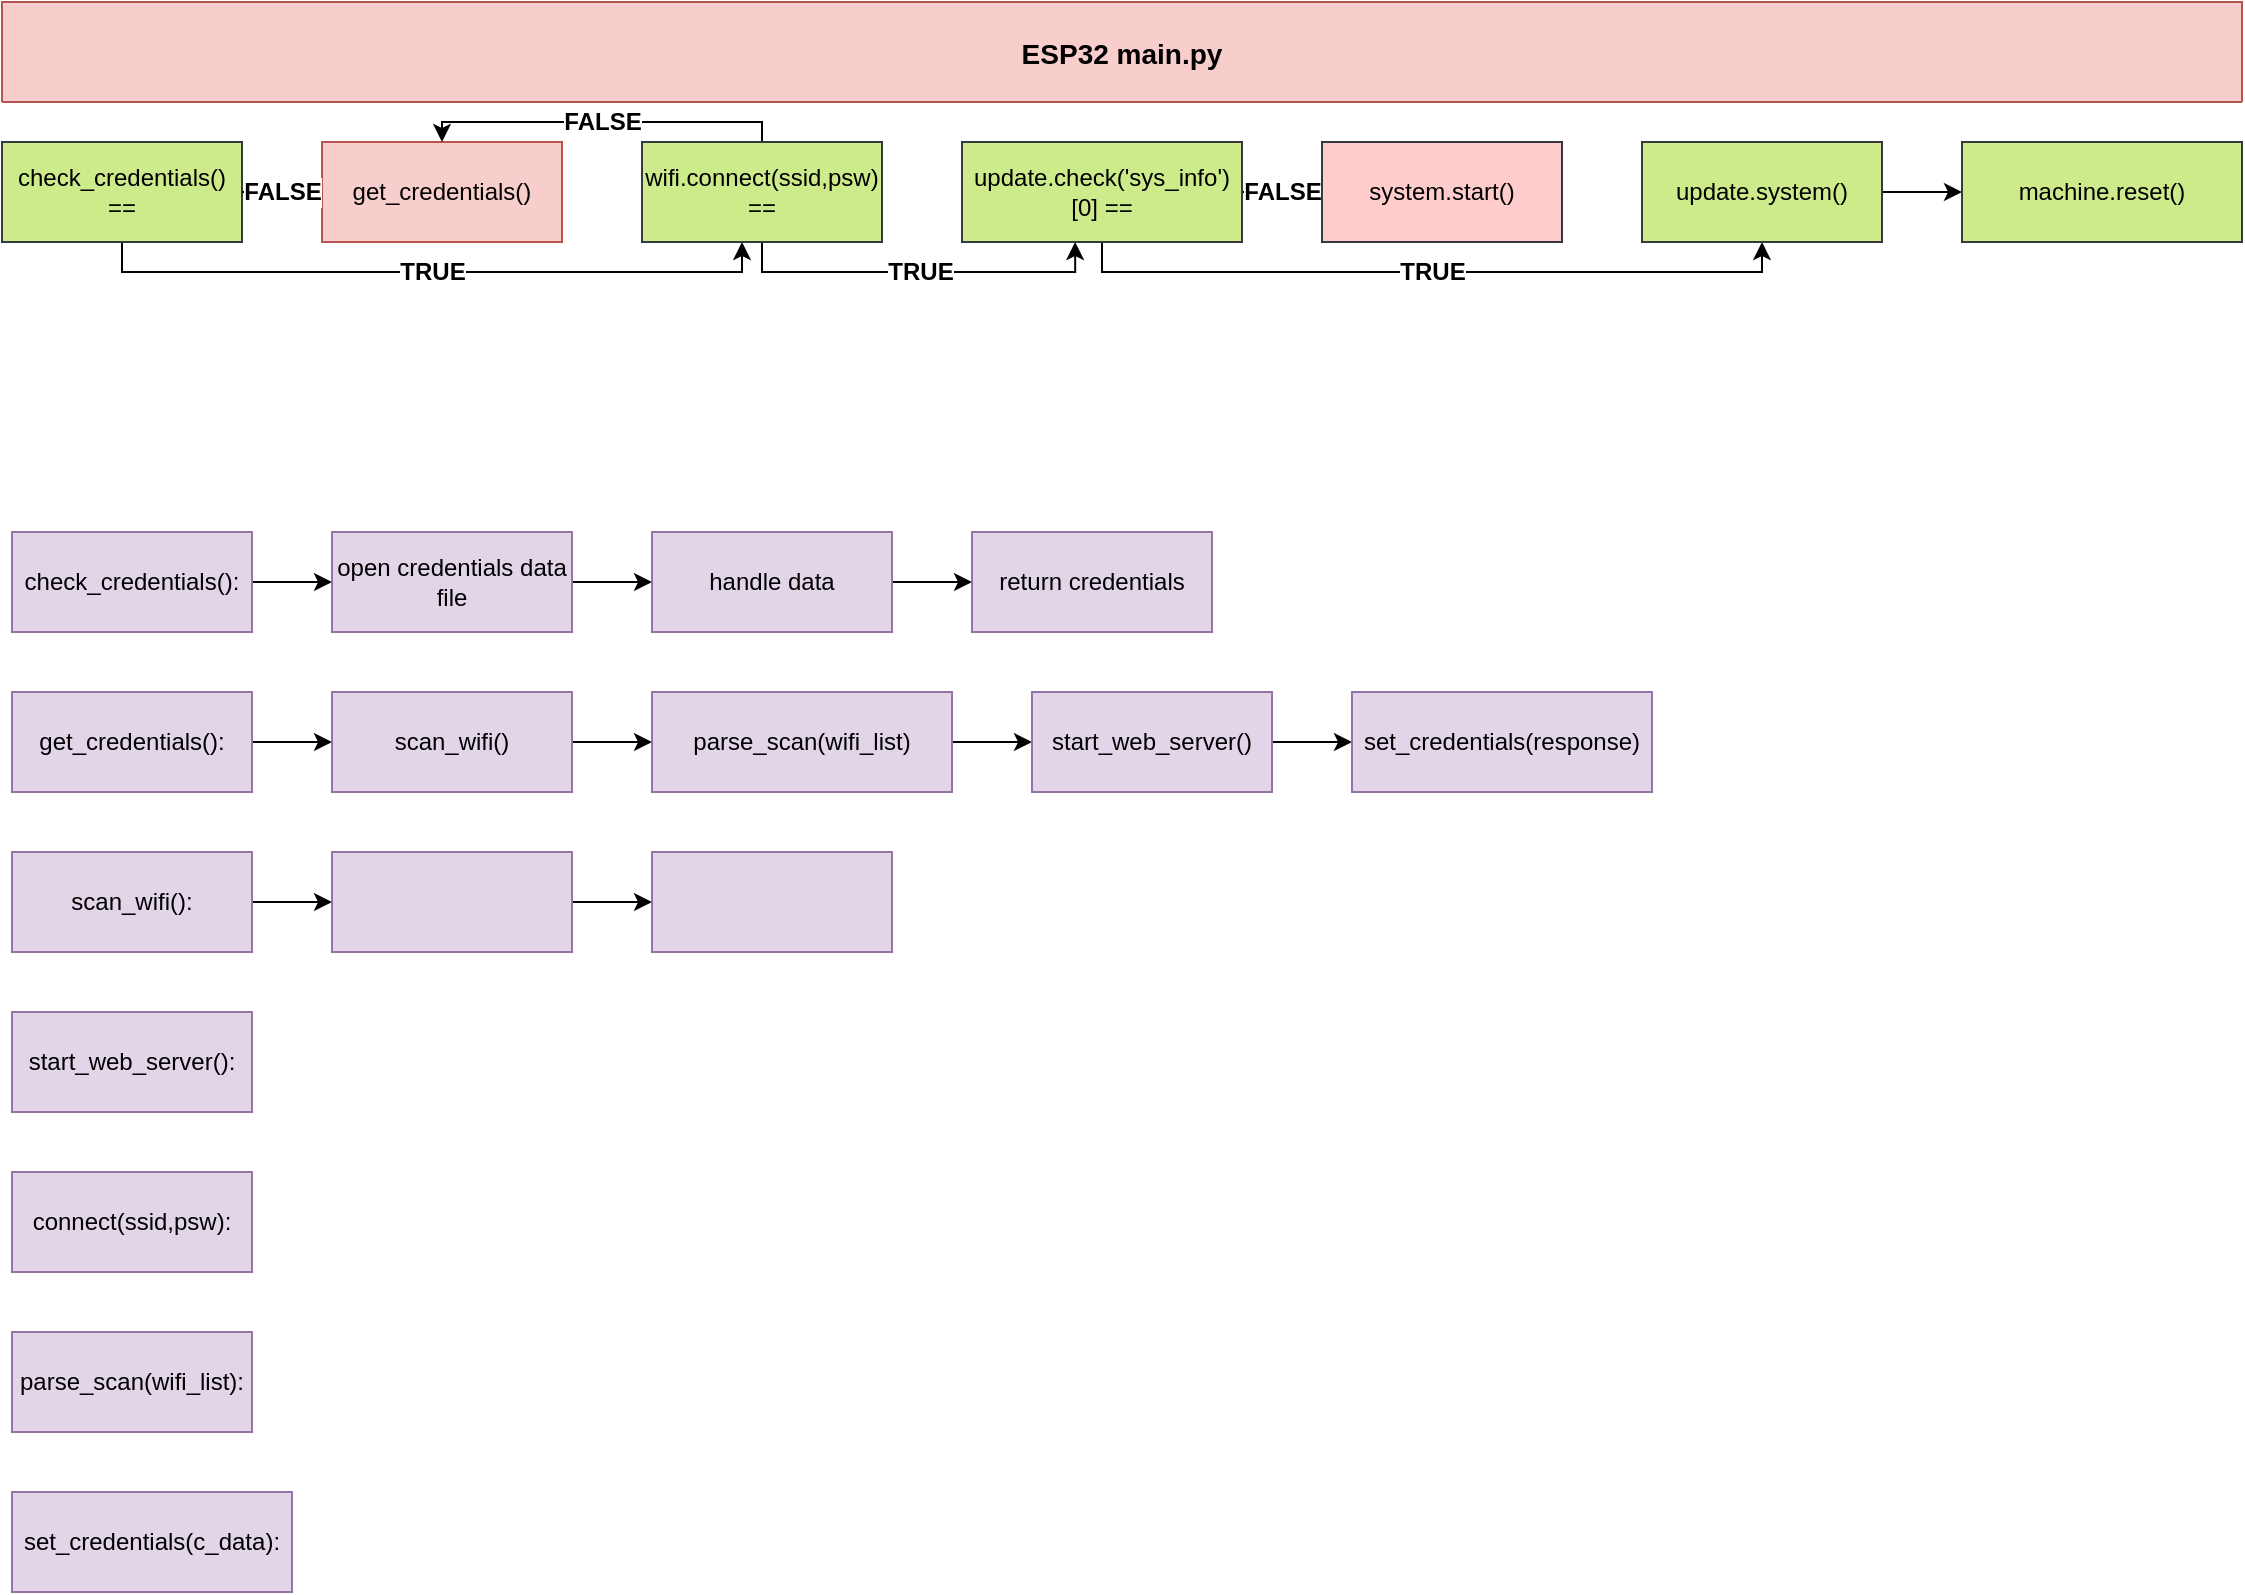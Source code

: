 <mxfile version="12.5.5" type="github">
  <diagram id="C5RBs43oDa-KdzZeNtuy" name="Page-1">
    <mxGraphModel dx="1447" dy="827" grid="1" gridSize="5" guides="1" tooltips="1" connect="1" arrows="1" fold="1" page="1" pageScale="1" pageWidth="1169" pageHeight="827" math="0" shadow="0">
      <root>
        <mxCell id="WIyWlLk6GJQsqaUBKTNV-0"/>
        <mxCell id="WIyWlLk6GJQsqaUBKTNV-1" parent="WIyWlLk6GJQsqaUBKTNV-0"/>
        <mxCell id="sFqXj9j-FD1Rk9HO_S2r-0" value="ESP32 main.py" style="swimlane;strokeColor=#b85450;fillColor=#f8cecc;fontSize=14;startSize=50;flipH=1;" vertex="1" parent="WIyWlLk6GJQsqaUBKTNV-1">
          <mxGeometry x="35" y="15" width="1120" height="50" as="geometry">
            <mxRectangle x="710" y="121.67" width="140" height="48.33" as="alternateBounds"/>
          </mxGeometry>
        </mxCell>
        <mxCell id="sFqXj9j-FD1Rk9HO_S2r-4" value="get_credentials()" style="rounded=0;whiteSpace=wrap;html=1;fillColor=#f8cecc;strokeColor=#b85450;" vertex="1" parent="WIyWlLk6GJQsqaUBKTNV-1">
          <mxGeometry x="195" y="85" width="120" height="50" as="geometry"/>
        </mxCell>
        <mxCell id="sFqXj9j-FD1Rk9HO_S2r-56" value="&lt;b&gt;FALSE&lt;/b&gt;" style="edgeStyle=orthogonalEdgeStyle;rounded=0;orthogonalLoop=1;jettySize=auto;html=1;exitX=0.5;exitY=0;exitDx=0;exitDy=0;entryX=0.5;entryY=0;entryDx=0;entryDy=0;fontSize=12;fontColor=#000000;" edge="1" parent="WIyWlLk6GJQsqaUBKTNV-1" source="sFqXj9j-FD1Rk9HO_S2r-7" target="sFqXj9j-FD1Rk9HO_S2r-4">
          <mxGeometry relative="1" as="geometry">
            <Array as="points">
              <mxPoint x="415" y="75"/>
              <mxPoint x="255" y="75"/>
            </Array>
          </mxGeometry>
        </mxCell>
        <mxCell id="sFqXj9j-FD1Rk9HO_S2r-57" value="&lt;b&gt;TRUE&lt;/b&gt;" style="edgeStyle=orthogonalEdgeStyle;rounded=0;orthogonalLoop=1;jettySize=auto;html=1;exitX=0.5;exitY=1;exitDx=0;exitDy=0;entryX=0.404;entryY=1;entryDx=0;entryDy=0;fontSize=12;fontColor=#000000;entryPerimeter=0;" edge="1" parent="WIyWlLk6GJQsqaUBKTNV-1" source="sFqXj9j-FD1Rk9HO_S2r-7" target="sFqXj9j-FD1Rk9HO_S2r-48">
          <mxGeometry relative="1" as="geometry">
            <Array as="points">
              <mxPoint x="415" y="150"/>
              <mxPoint x="572" y="150"/>
            </Array>
          </mxGeometry>
        </mxCell>
        <mxCell id="sFqXj9j-FD1Rk9HO_S2r-7" value="wifi.connect(ssid,psw)&lt;br&gt;==" style="rounded=0;whiteSpace=wrap;html=1;fillColor=#cdeb8b;strokeColor=#36393d;" vertex="1" parent="WIyWlLk6GJQsqaUBKTNV-1">
          <mxGeometry x="355" y="85" width="120" height="50" as="geometry"/>
        </mxCell>
        <mxCell id="sFqXj9j-FD1Rk9HO_S2r-66" value="TRUE" style="edgeStyle=orthogonalEdgeStyle;rounded=0;orthogonalLoop=1;jettySize=auto;html=1;exitX=0.5;exitY=1;exitDx=0;exitDy=0;entryX=0.5;entryY=1;entryDx=0;entryDy=0;fontSize=12;fontColor=#000000;fontStyle=1" edge="1" parent="WIyWlLk6GJQsqaUBKTNV-1" source="sFqXj9j-FD1Rk9HO_S2r-48" target="sFqXj9j-FD1Rk9HO_S2r-61">
          <mxGeometry relative="1" as="geometry">
            <Array as="points">
              <mxPoint x="585" y="150"/>
              <mxPoint x="915" y="150"/>
            </Array>
          </mxGeometry>
        </mxCell>
        <mxCell id="sFqXj9j-FD1Rk9HO_S2r-70" style="edgeStyle=orthogonalEdgeStyle;rounded=0;orthogonalLoop=1;jettySize=auto;html=1;exitX=1;exitY=0.5;exitDx=0;exitDy=0;fontSize=12;fontColor=#000000;" edge="1" parent="WIyWlLk6GJQsqaUBKTNV-1" source="sFqXj9j-FD1Rk9HO_S2r-48" target="sFqXj9j-FD1Rk9HO_S2r-68">
          <mxGeometry relative="1" as="geometry"/>
        </mxCell>
        <mxCell id="sFqXj9j-FD1Rk9HO_S2r-71" value="&lt;b&gt;FALSE&lt;/b&gt;" style="edgeStyle=orthogonalEdgeStyle;rounded=0;orthogonalLoop=1;jettySize=auto;html=1;fontSize=12;fontColor=#000000;" edge="1" parent="WIyWlLk6GJQsqaUBKTNV-1" source="sFqXj9j-FD1Rk9HO_S2r-48" target="sFqXj9j-FD1Rk9HO_S2r-68">
          <mxGeometry relative="1" as="geometry"/>
        </mxCell>
        <mxCell id="sFqXj9j-FD1Rk9HO_S2r-48" value="update.check(&#39;sys_info&#39;)[0] ==" style="rounded=0;whiteSpace=wrap;html=1;fillColor=#cdeb8b;strokeColor=#36393d;" vertex="1" parent="WIyWlLk6GJQsqaUBKTNV-1">
          <mxGeometry x="515" y="85" width="140" height="50" as="geometry"/>
        </mxCell>
        <mxCell id="sFqXj9j-FD1Rk9HO_S2r-68" value="system.start()" style="rounded=0;whiteSpace=wrap;html=1;fillColor=#ffcccc;strokeColor=#36393d;" vertex="1" parent="WIyWlLk6GJQsqaUBKTNV-1">
          <mxGeometry x="695" y="85" width="120" height="50" as="geometry"/>
        </mxCell>
        <mxCell id="sFqXj9j-FD1Rk9HO_S2r-64" value="" style="edgeStyle=orthogonalEdgeStyle;rounded=0;orthogonalLoop=1;jettySize=auto;html=1;fontSize=12;fontColor=#000000;" edge="1" parent="WIyWlLk6GJQsqaUBKTNV-1" source="sFqXj9j-FD1Rk9HO_S2r-61" target="sFqXj9j-FD1Rk9HO_S2r-63">
          <mxGeometry relative="1" as="geometry"/>
        </mxCell>
        <mxCell id="sFqXj9j-FD1Rk9HO_S2r-61" value="update.system()" style="rounded=0;whiteSpace=wrap;html=1;fillColor=#cdeb8b;strokeColor=#36393d;" vertex="1" parent="WIyWlLk6GJQsqaUBKTNV-1">
          <mxGeometry x="855" y="85" width="120" height="50" as="geometry"/>
        </mxCell>
        <mxCell id="sFqXj9j-FD1Rk9HO_S2r-63" value="machine.reset()" style="rounded=0;whiteSpace=wrap;html=1;fillColor=#cdeb8b;strokeColor=#36393d;" vertex="1" parent="WIyWlLk6GJQsqaUBKTNV-1">
          <mxGeometry x="1015" y="85" width="140" height="50" as="geometry"/>
        </mxCell>
        <mxCell id="sFqXj9j-FD1Rk9HO_S2r-12" value="TRUE" style="edgeStyle=orthogonalEdgeStyle;rounded=0;orthogonalLoop=1;jettySize=auto;html=1;exitX=0.5;exitY=1;exitDx=0;exitDy=0;fontColor=#000000;fontStyle=1;fontSize=12;" edge="1" parent="WIyWlLk6GJQsqaUBKTNV-1" source="sFqXj9j-FD1Rk9HO_S2r-1" target="sFqXj9j-FD1Rk9HO_S2r-7">
          <mxGeometry relative="1" as="geometry">
            <Array as="points">
              <mxPoint x="95" y="150"/>
              <mxPoint x="405" y="150"/>
            </Array>
          </mxGeometry>
        </mxCell>
        <mxCell id="sFqXj9j-FD1Rk9HO_S2r-1" value="check_credentials() ==" style="rounded=0;whiteSpace=wrap;html=1;fillColor=#cdeb8b;strokeColor=#36393d;" vertex="1" parent="WIyWlLk6GJQsqaUBKTNV-1">
          <mxGeometry x="35" y="85" width="120" height="50" as="geometry"/>
        </mxCell>
        <mxCell id="sFqXj9j-FD1Rk9HO_S2r-5" value="FALSE" style="edgeStyle=orthogonalEdgeStyle;rounded=0;orthogonalLoop=1;jettySize=auto;html=1;fontStyle=1;fontSize=12;" edge="1" parent="WIyWlLk6GJQsqaUBKTNV-1" source="sFqXj9j-FD1Rk9HO_S2r-1" target="sFqXj9j-FD1Rk9HO_S2r-4">
          <mxGeometry relative="1" as="geometry"/>
        </mxCell>
        <mxCell id="sFqXj9j-FD1Rk9HO_S2r-19" value="start_web_server():" style="rounded=0;whiteSpace=wrap;html=1;fillColor=#e1d5e7;strokeColor=#9673a6;" vertex="1" parent="WIyWlLk6GJQsqaUBKTNV-1">
          <mxGeometry x="40" y="520" width="120" height="50" as="geometry"/>
        </mxCell>
        <mxCell id="sFqXj9j-FD1Rk9HO_S2r-27" value="" style="edgeStyle=orthogonalEdgeStyle;rounded=0;orthogonalLoop=1;jettySize=auto;html=1;fontColor=#000000;" edge="1" parent="WIyWlLk6GJQsqaUBKTNV-1" source="sFqXj9j-FD1Rk9HO_S2r-20" target="sFqXj9j-FD1Rk9HO_S2r-26">
          <mxGeometry relative="1" as="geometry"/>
        </mxCell>
        <mxCell id="sFqXj9j-FD1Rk9HO_S2r-20" value="check_credentials():" style="rounded=0;whiteSpace=wrap;html=1;fillColor=#e1d5e7;strokeColor=#9673a6;" vertex="1" parent="WIyWlLk6GJQsqaUBKTNV-1">
          <mxGeometry x="40" y="280" width="120" height="50" as="geometry"/>
        </mxCell>
        <mxCell id="sFqXj9j-FD1Rk9HO_S2r-29" value="" style="edgeStyle=orthogonalEdgeStyle;rounded=0;orthogonalLoop=1;jettySize=auto;html=1;fontColor=#000000;" edge="1" parent="WIyWlLk6GJQsqaUBKTNV-1" source="sFqXj9j-FD1Rk9HO_S2r-26" target="sFqXj9j-FD1Rk9HO_S2r-28">
          <mxGeometry relative="1" as="geometry"/>
        </mxCell>
        <mxCell id="sFqXj9j-FD1Rk9HO_S2r-26" value="open credentials data file" style="rounded=0;whiteSpace=wrap;html=1;fillColor=#e1d5e7;strokeColor=#9673a6;" vertex="1" parent="WIyWlLk6GJQsqaUBKTNV-1">
          <mxGeometry x="200" y="280" width="120" height="50" as="geometry"/>
        </mxCell>
        <mxCell id="sFqXj9j-FD1Rk9HO_S2r-36" style="edgeStyle=orthogonalEdgeStyle;rounded=0;orthogonalLoop=1;jettySize=auto;html=1;exitX=1;exitY=0.5;exitDx=0;exitDy=0;entryX=0;entryY=0.5;entryDx=0;entryDy=0;fontColor=#000000;" edge="1" parent="WIyWlLk6GJQsqaUBKTNV-1" source="sFqXj9j-FD1Rk9HO_S2r-28" target="sFqXj9j-FD1Rk9HO_S2r-32">
          <mxGeometry relative="1" as="geometry"/>
        </mxCell>
        <mxCell id="sFqXj9j-FD1Rk9HO_S2r-28" value="handle data" style="rounded=0;whiteSpace=wrap;html=1;fillColor=#e1d5e7;strokeColor=#9673a6;" vertex="1" parent="WIyWlLk6GJQsqaUBKTNV-1">
          <mxGeometry x="360" y="280" width="120" height="50" as="geometry"/>
        </mxCell>
        <mxCell id="sFqXj9j-FD1Rk9HO_S2r-32" value="return credentials" style="rounded=0;whiteSpace=wrap;html=1;fillColor=#e1d5e7;strokeColor=#9673a6;" vertex="1" parent="WIyWlLk6GJQsqaUBKTNV-1">
          <mxGeometry x="520" y="280" width="120" height="50" as="geometry"/>
        </mxCell>
        <mxCell id="sFqXj9j-FD1Rk9HO_S2r-44" value="" style="edgeStyle=orthogonalEdgeStyle;rounded=0;orthogonalLoop=1;jettySize=auto;html=1;fontColor=#000000;" edge="1" parent="WIyWlLk6GJQsqaUBKTNV-1" source="sFqXj9j-FD1Rk9HO_S2r-21" target="sFqXj9j-FD1Rk9HO_S2r-43">
          <mxGeometry relative="1" as="geometry"/>
        </mxCell>
        <mxCell id="sFqXj9j-FD1Rk9HO_S2r-21" value="scan_wifi():" style="rounded=0;whiteSpace=wrap;html=1;fillColor=#e1d5e7;strokeColor=#9673a6;" vertex="1" parent="WIyWlLk6GJQsqaUBKTNV-1">
          <mxGeometry x="40" y="440" width="120" height="50" as="geometry"/>
        </mxCell>
        <mxCell id="sFqXj9j-FD1Rk9HO_S2r-46" value="" style="edgeStyle=orthogonalEdgeStyle;rounded=0;orthogonalLoop=1;jettySize=auto;html=1;fontColor=#000000;" edge="1" parent="WIyWlLk6GJQsqaUBKTNV-1" source="sFqXj9j-FD1Rk9HO_S2r-43" target="sFqXj9j-FD1Rk9HO_S2r-45">
          <mxGeometry relative="1" as="geometry"/>
        </mxCell>
        <mxCell id="sFqXj9j-FD1Rk9HO_S2r-43" value="" style="rounded=0;whiteSpace=wrap;html=1;fillColor=#e1d5e7;strokeColor=#9673a6;" vertex="1" parent="WIyWlLk6GJQsqaUBKTNV-1">
          <mxGeometry x="200" y="440" width="120" height="50" as="geometry"/>
        </mxCell>
        <mxCell id="sFqXj9j-FD1Rk9HO_S2r-45" value="" style="rounded=0;whiteSpace=wrap;html=1;fillColor=#e1d5e7;strokeColor=#9673a6;" vertex="1" parent="WIyWlLk6GJQsqaUBKTNV-1">
          <mxGeometry x="360" y="440" width="120" height="50" as="geometry"/>
        </mxCell>
        <mxCell id="sFqXj9j-FD1Rk9HO_S2r-38" value="" style="edgeStyle=orthogonalEdgeStyle;rounded=0;orthogonalLoop=1;jettySize=auto;html=1;fontColor=#000000;" edge="1" parent="WIyWlLk6GJQsqaUBKTNV-1" source="sFqXj9j-FD1Rk9HO_S2r-22" target="sFqXj9j-FD1Rk9HO_S2r-37">
          <mxGeometry relative="1" as="geometry"/>
        </mxCell>
        <mxCell id="sFqXj9j-FD1Rk9HO_S2r-22" value="get_credentials():" style="rounded=0;whiteSpace=wrap;html=1;fillColor=#e1d5e7;strokeColor=#9673a6;" vertex="1" parent="WIyWlLk6GJQsqaUBKTNV-1">
          <mxGeometry x="40" y="360" width="120" height="50" as="geometry"/>
        </mxCell>
        <mxCell id="sFqXj9j-FD1Rk9HO_S2r-40" value="" style="edgeStyle=orthogonalEdgeStyle;rounded=0;orthogonalLoop=1;jettySize=auto;html=1;fontColor=#000000;" edge="1" parent="WIyWlLk6GJQsqaUBKTNV-1" source="sFqXj9j-FD1Rk9HO_S2r-37" target="sFqXj9j-FD1Rk9HO_S2r-39">
          <mxGeometry relative="1" as="geometry"/>
        </mxCell>
        <mxCell id="sFqXj9j-FD1Rk9HO_S2r-37" value="scan_wifi()" style="rounded=0;whiteSpace=wrap;html=1;fillColor=#e1d5e7;strokeColor=#9673a6;" vertex="1" parent="WIyWlLk6GJQsqaUBKTNV-1">
          <mxGeometry x="200" y="360" width="120" height="50" as="geometry"/>
        </mxCell>
        <mxCell id="sFqXj9j-FD1Rk9HO_S2r-42" value="" style="edgeStyle=orthogonalEdgeStyle;rounded=0;orthogonalLoop=1;jettySize=auto;html=1;fontColor=#000000;" edge="1" parent="WIyWlLk6GJQsqaUBKTNV-1" source="sFqXj9j-FD1Rk9HO_S2r-39" target="sFqXj9j-FD1Rk9HO_S2r-41">
          <mxGeometry relative="1" as="geometry"/>
        </mxCell>
        <mxCell id="sFqXj9j-FD1Rk9HO_S2r-39" value="parse_scan(wifi_list)" style="rounded=0;whiteSpace=wrap;html=1;fillColor=#e1d5e7;strokeColor=#9673a6;" vertex="1" parent="WIyWlLk6GJQsqaUBKTNV-1">
          <mxGeometry x="360" y="360" width="150" height="50" as="geometry"/>
        </mxCell>
        <mxCell id="sFqXj9j-FD1Rk9HO_S2r-55" value="" style="edgeStyle=orthogonalEdgeStyle;rounded=0;orthogonalLoop=1;jettySize=auto;html=1;fontSize=12;fontColor=#000000;" edge="1" parent="WIyWlLk6GJQsqaUBKTNV-1" source="sFqXj9j-FD1Rk9HO_S2r-41" target="sFqXj9j-FD1Rk9HO_S2r-54">
          <mxGeometry relative="1" as="geometry"/>
        </mxCell>
        <mxCell id="sFqXj9j-FD1Rk9HO_S2r-41" value="start_web_server()" style="rounded=0;whiteSpace=wrap;html=1;fillColor=#e1d5e7;strokeColor=#9673a6;" vertex="1" parent="WIyWlLk6GJQsqaUBKTNV-1">
          <mxGeometry x="550" y="360" width="120" height="50" as="geometry"/>
        </mxCell>
        <mxCell id="sFqXj9j-FD1Rk9HO_S2r-54" value="set_credentials(response)" style="rounded=0;whiteSpace=wrap;html=1;fillColor=#e1d5e7;strokeColor=#9673a6;" vertex="1" parent="WIyWlLk6GJQsqaUBKTNV-1">
          <mxGeometry x="710" y="360" width="150" height="50" as="geometry"/>
        </mxCell>
        <mxCell id="sFqXj9j-FD1Rk9HO_S2r-23" value="connect(ssid,psw):" style="rounded=0;whiteSpace=wrap;html=1;fillColor=#e1d5e7;strokeColor=#9673a6;" vertex="1" parent="WIyWlLk6GJQsqaUBKTNV-1">
          <mxGeometry x="40" y="600" width="120" height="50" as="geometry"/>
        </mxCell>
        <mxCell id="sFqXj9j-FD1Rk9HO_S2r-24" value="parse_scan(wifi_list):" style="rounded=0;whiteSpace=wrap;html=1;fillColor=#e1d5e7;strokeColor=#9673a6;" vertex="1" parent="WIyWlLk6GJQsqaUBKTNV-1">
          <mxGeometry x="40" y="680" width="120" height="50" as="geometry"/>
        </mxCell>
        <mxCell id="sFqXj9j-FD1Rk9HO_S2r-25" value="set_credentials(c_data):" style="rounded=0;whiteSpace=wrap;html=1;fillColor=#e1d5e7;strokeColor=#9673a6;" vertex="1" parent="WIyWlLk6GJQsqaUBKTNV-1">
          <mxGeometry x="40" y="760" width="140" height="50" as="geometry"/>
        </mxCell>
      </root>
    </mxGraphModel>
  </diagram>
</mxfile>
